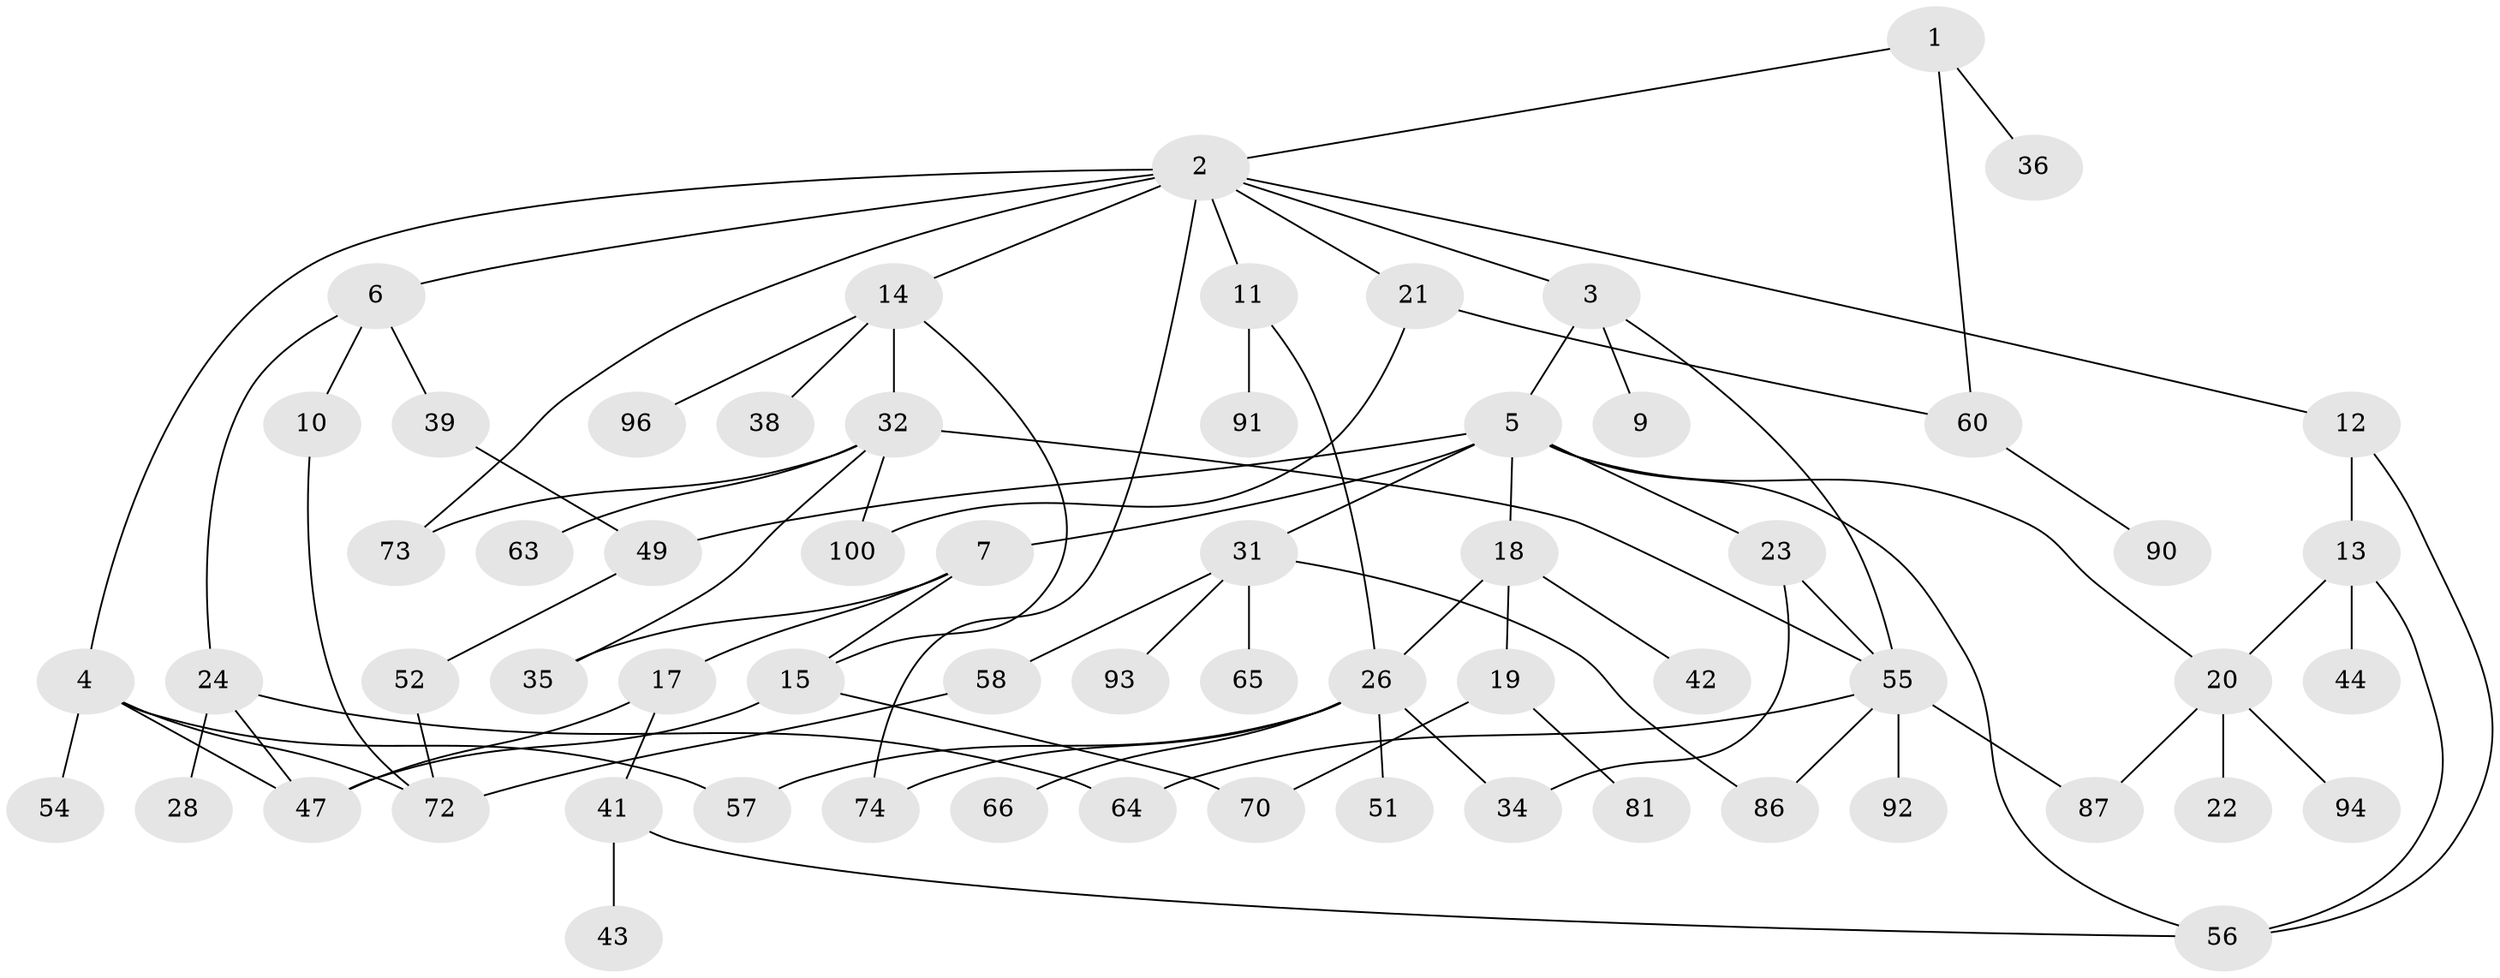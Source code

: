 // original degree distribution, {2: 0.31, 9: 0.01, 5: 0.05, 3: 0.18, 6: 0.02, 4: 0.15, 1: 0.28}
// Generated by graph-tools (version 1.1) at 2025/38/02/21/25 10:38:51]
// undirected, 63 vertices, 88 edges
graph export_dot {
graph [start="1"]
  node [color=gray90,style=filled];
  1 [super="+30"];
  2 [super="+85"];
  3 [super="+68"];
  4 [super="+53"];
  5 [super="+27"];
  6 [super="+50"];
  7 [super="+8"];
  9;
  10;
  11 [super="+16"];
  12 [super="+76"];
  13 [super="+88"];
  14 [super="+69"];
  15 [super="+95"];
  17 [super="+25"];
  18 [super="+77"];
  19 [super="+79"];
  20 [super="+40"];
  21 [super="+62"];
  22 [super="+89"];
  23 [super="+84"];
  24 [super="+37"];
  26 [super="+29"];
  28;
  31 [super="+33"];
  32 [super="+75"];
  34;
  35 [super="+83"];
  36;
  38 [super="+48"];
  39 [super="+45"];
  41 [super="+46"];
  42;
  43;
  44 [super="+61"];
  47 [super="+78"];
  49 [super="+99"];
  51;
  52 [super="+82"];
  54 [super="+59"];
  55 [super="+97"];
  56 [super="+67"];
  57;
  58;
  60 [super="+71"];
  63;
  64;
  65;
  66;
  70;
  72 [super="+80"];
  73;
  74;
  81;
  86;
  87;
  90;
  91;
  92;
  93 [super="+98"];
  94;
  96;
  100;
  1 -- 2;
  1 -- 36;
  1 -- 60;
  2 -- 3;
  2 -- 4;
  2 -- 6;
  2 -- 11;
  2 -- 12;
  2 -- 14;
  2 -- 21;
  2 -- 73;
  2 -- 74;
  3 -- 5;
  3 -- 9;
  3 -- 55;
  4 -- 54;
  4 -- 72;
  4 -- 57;
  4 -- 47;
  5 -- 7;
  5 -- 18;
  5 -- 20;
  5 -- 23;
  5 -- 56;
  5 -- 49;
  5 -- 31;
  6 -- 10;
  6 -- 24;
  6 -- 39;
  7 -- 17;
  7 -- 35;
  7 -- 15;
  10 -- 72;
  11 -- 26;
  11 -- 91;
  12 -- 13;
  12 -- 56;
  13 -- 44;
  13 -- 56;
  13 -- 20;
  14 -- 32;
  14 -- 38;
  14 -- 96;
  14 -- 15;
  15 -- 70;
  15 -- 47;
  17 -- 47;
  17 -- 41;
  18 -- 19;
  18 -- 42;
  18 -- 26;
  19 -- 70;
  19 -- 81;
  20 -- 22;
  20 -- 87;
  20 -- 94;
  21 -- 60;
  21 -- 100;
  23 -- 55;
  23 -- 34;
  24 -- 28;
  24 -- 47;
  24 -- 64;
  26 -- 34;
  26 -- 66;
  26 -- 74;
  26 -- 57;
  26 -- 51;
  31 -- 65;
  31 -- 93;
  31 -- 58;
  31 -- 86;
  32 -- 63;
  32 -- 73;
  32 -- 55;
  32 -- 35;
  32 -- 100;
  39 -- 49;
  41 -- 43;
  41 -- 56;
  49 -- 52;
  52 -- 72;
  55 -- 92;
  55 -- 64;
  55 -- 87;
  55 -- 86;
  58 -- 72;
  60 -- 90;
}
